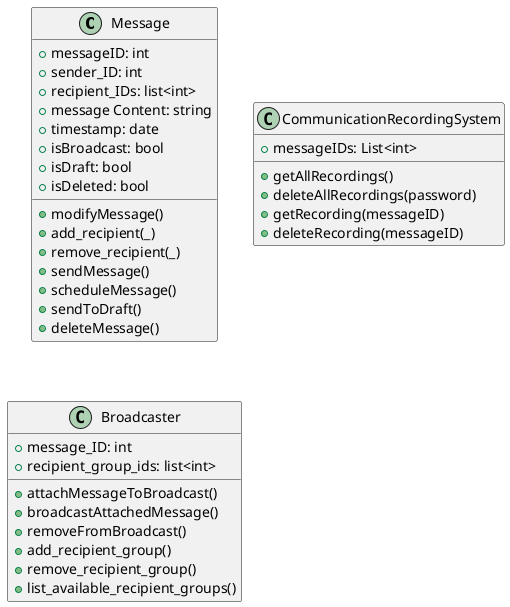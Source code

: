 @startuml messages

class Message {
    + messageID: int
    + sender_ID: int
    + recipient_IDs: list<int>
    + message Content: string
    + timestamp: date
	+ isBroadcast: bool
	+ isDraft: bool
	+ isDeleted: bool

	+ modifyMessage()
	+ add_recipient(_)
	+ remove_recipient(_)
	+ sendMessage()
	+ scheduleMessage()
	+ sendToDraft()
	+ deleteMessage() 
	' ID remains, the message content gets deleted and can't be edited, ID is also forgotten'
}

class CommunicationRecordingSystem {
    + messageIDs: List<int>

	+ getAllRecordings()
	+ deleteAllRecordings(password)
	+ getRecording(messageID)
	+ deleteRecording(messageID)
}

class Broadcaster {
    + message_ID: int
	+ recipient_group_ids: list<int>

	+ attachMessageToBroadcast()
	+ broadcastAttachedMessage()
	+ removeFromBroadcast()
	+ add_recipient_group()
	+ remove_recipient_group()
	+ list_available_recipient_groups()
}
@enduml